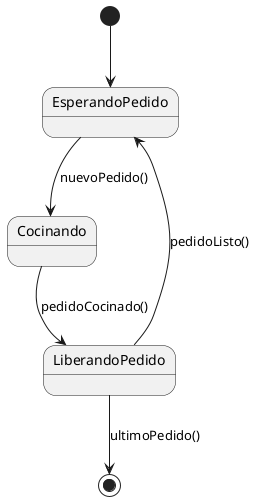 @startuml Cocinero
    [*] --> EsperandoPedido
    EsperandoPedido --> Cocinando : nuevoPedido()
    Cocinando --> LiberandoPedido : pedidoCocinado()
    LiberandoPedido --> EsperandoPedido : pedidoListo()
    LiberandoPedido --> [*] : ultimoPedido()
@enduml